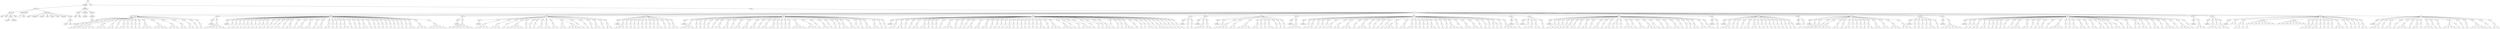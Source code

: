 digraph Tree {
	"t0" [label = "TEI"];
	"t1" [label = "teiHeader"];
	"t2" [label = "fileDesc"];
	"t3" [label = "titleStmt"];
	"t4" [label = "title"];
	"t5" [label = "title"];
	"t6" [label = "author"];
	"t7" [label = "surname"];
	"t8" [label = "forename"];
	"t9" [label = "date"];
	"t10" [label = "publicationStmt"];
	"t11" [label = "p"];
	"t12" [label = "idno"];
	"t13" [label = "sourceDesc"];
	"t14" [label = "genre"];
	"t15" [label = "inspiration"];
	"t16" [label = "structure"];
	"t17" [label = "type"];
	"t18" [label = "periode"];
	"t19" [label = "taille"];
	"t20" [label = "permalien"];
	"t21" [label = "sources"];
	"t22" [label = "source"];
	"t23" [label = "author"];
	"t24" [label = "text"];
	"t25" [label = "profileDesc"];
	"t26" [label = "creation"];
	"t27" [label = "date"];
	"t28" [label = "date"];
	"t29" [label = "langUsage"];
	"t30" [label = "language"];
	"t31" [label = "textClass"];
	"t32" [label = "keywords"];
	"t33" [label = "term"];
	"t34" [label = "text"];
	"t35" [label = "body"];
	"t36" [label = "div1"];
	"t37" [label = "head"];
	"t38" [label = "div2"];
	"t39" [label = "head"];
	"t40" [label = "listPerson"];
	"t41" [label = "sp"];
	"t42" [label = "p"];
	"t43" [label = "s"];
	"t44" [label = "sp"];
	"t45" [label = "p"];
	"t46" [label = "s"];
	"t47" [label = "s"];
	"t48" [label = "sp"];
	"t49" [label = "p"];
	"t50" [label = "s"];
	"t51" [label = "s"];
	"t52" [label = "s"];
	"t53" [label = "s"];
	"t54" [label = "sp"];
	"t55" [label = "p"];
	"t56" [label = "s"];
	"t57" [label = "s"];
	"t58" [label = "s"];
	"t59" [label = "sp"];
	"t60" [label = "p"];
	"t61" [label = "s"];
	"t62" [label = "s"];
	"t63" [label = "sp"];
	"t64" [label = "p"];
	"t65" [label = "s"];
	"t66" [label = "sp"];
	"t67" [label = "p"];
	"t68" [label = "s"];
	"t69" [label = "s"];
	"t70" [label = "sp"];
	"t71" [label = "p"];
	"t72" [label = "s"];
	"t73" [label = "sp"];
	"t74" [label = "p"];
	"t75" [label = "s"];
	"t76" [label = "sp"];
	"t77" [label = "p"];
	"t78" [label = "s"];
	"t79" [label = "sp"];
	"t80" [label = "p"];
	"t81" [label = "s"];
	"t82" [label = "sp"];
	"t83" [label = "p"];
	"t84" [label = "s"];
	"t85" [label = "s"];
	"t86" [label = "s"];
	"t87" [label = "sp"];
	"t88" [label = "p"];
	"t89" [label = "s"];
	"t90" [label = "s"];
	"t91" [label = "s"];
	"t92" [label = "s"];
	"t93" [label = "sp"];
	"t94" [label = "p"];
	"t95" [label = "s"];
	"t96" [label = "s"];
	"t97" [label = "s"];
	"t98" [label = "sp"];
	"t99" [label = "p"];
	"t100" [label = "s"];
	"t101" [label = "s"];
	"t102" [label = "sp"];
	"t103" [label = "p"];
	"t104" [label = "s"];
	"t105" [label = "s"];
	"t106" [label = "sp"];
	"t107" [label = "p"];
	"t108" [label = "s"];
	"t109" [label = "sp"];
	"t110" [label = "p"];
	"t111" [label = "s"];
	"t112" [label = "div2"];
	"t113" [label = "head"];
	"t114" [label = "listPerson"];
	"t115" [label = "sp"];
	"t116" [label = "p"];
	"t117" [label = "s"];
	"t118" [label = "s"];
	"t119" [label = "s"];
	"t120" [label = "s"];
	"t121" [label = "s"];
	"t122" [label = "s"];
	"t123" [label = "div2"];
	"t124" [label = "head"];
	"t125" [label = "listPerson"];
	"t126" [label = "sp"];
	"t127" [label = "p"];
	"t128" [label = "s"];
	"t129" [label = "sp"];
	"t130" [label = "p"];
	"t131" [label = "s"];
	"t132" [label = "sp"];
	"t133" [label = "p"];
	"t134" [label = "s"];
	"t135" [label = "sp"];
	"t136" [label = "p"];
	"t137" [label = "s"];
	"t138" [label = "sp"];
	"t139" [label = "p"];
	"t140" [label = "s"];
	"t141" [label = "sp"];
	"t142" [label = "p"];
	"t143" [label = "s"];
	"t144" [label = "sp"];
	"t145" [label = "p"];
	"t146" [label = "s"];
	"t147" [label = "sp"];
	"t148" [label = "p"];
	"t149" [label = "s"];
	"t150" [label = "sp"];
	"t151" [label = "p"];
	"t152" [label = "s"];
	"t153" [label = "sp"];
	"t154" [label = "p"];
	"t155" [label = "s"];
	"t156" [label = "sp"];
	"t157" [label = "p"];
	"t158" [label = "s"];
	"t159" [label = "sp"];
	"t160" [label = "p"];
	"t161" [label = "s"];
	"t162" [label = "sp"];
	"t163" [label = "p"];
	"t164" [label = "s"];
	"t165" [label = "s"];
	"t166" [label = "sp"];
	"t167" [label = "p"];
	"t168" [label = "s"];
	"t169" [label = "sp"];
	"t170" [label = "p"];
	"t171" [label = "s"];
	"t172" [label = "s"];
	"t173" [label = "sp"];
	"t174" [label = "p"];
	"t175" [label = "s"];
	"t176" [label = "sp"];
	"t177" [label = "p"];
	"t178" [label = "s"];
	"t179" [label = "s"];
	"t180" [label = "sp"];
	"t181" [label = "p"];
	"t182" [label = "s"];
	"t183" [label = "s"];
	"t184" [label = "sp"];
	"t185" [label = "p"];
	"t186" [label = "s"];
	"t187" [label = "sp"];
	"t188" [label = "p"];
	"t189" [label = "s"];
	"t190" [label = "s"];
	"t191" [label = "sp"];
	"t192" [label = "p"];
	"t193" [label = "s"];
	"t194" [label = "s"];
	"t195" [label = "sp"];
	"t196" [label = "p"];
	"t197" [label = "s"];
	"t198" [label = "sp"];
	"t199" [label = "p"];
	"t200" [label = "s"];
	"t201" [label = "sp"];
	"t202" [label = "p"];
	"t203" [label = "s"];
	"t204" [label = "sp"];
	"t205" [label = "p"];
	"t206" [label = "s"];
	"t207" [label = "s"];
	"t208" [label = "sp"];
	"t209" [label = "p"];
	"t210" [label = "s"];
	"t211" [label = "sp"];
	"t212" [label = "p"];
	"t213" [label = "s"];
	"t214" [label = "sp"];
	"t215" [label = "p"];
	"t216" [label = "s"];
	"t217" [label = "sp"];
	"t218" [label = "p"];
	"t219" [label = "s"];
	"t220" [label = "s"];
	"t221" [label = "sp"];
	"t222" [label = "p"];
	"t223" [label = "s"];
	"t224" [label = "sp"];
	"t225" [label = "p"];
	"t226" [label = "s"];
	"t227" [label = "sp"];
	"t228" [label = "p"];
	"t229" [label = "s"];
	"t230" [label = "sp"];
	"t231" [label = "p"];
	"t232" [label = "s"];
	"t233" [label = "sp"];
	"t234" [label = "p"];
	"t235" [label = "s"];
	"t236" [label = "sp"];
	"t237" [label = "p"];
	"t238" [label = "s"];
	"t239" [label = "sp"];
	"t240" [label = "p"];
	"t241" [label = "s"];
	"t242" [label = "sp"];
	"t243" [label = "p"];
	"t244" [label = "s"];
	"t245" [label = "sp"];
	"t246" [label = "p"];
	"t247" [label = "s"];
	"t248" [label = "sp"];
	"t249" [label = "p"];
	"t250" [label = "s"];
	"t251" [label = "sp"];
	"t252" [label = "p"];
	"t253" [label = "s"];
	"t254" [label = "s"];
	"t255" [label = "sp"];
	"t256" [label = "p"];
	"t257" [label = "s"];
	"t258" [label = "s"];
	"t259" [label = "s"];
	"t260" [label = "sp"];
	"t261" [label = "p"];
	"t262" [label = "s"];
	"t263" [label = "s"];
	"t264" [label = "s"];
	"t265" [label = "s"];
	"t266" [label = "s"];
	"t267" [label = "div2"];
	"t268" [label = "head"];
	"t269" [label = "listPerson"];
	"t270" [label = "sp"];
	"t271" [label = "p"];
	"t272" [label = "s"];
	"t273" [label = "s"];
	"t274" [label = "s"];
	"t275" [label = "s"];
	"t276" [label = "s"];
	"t277" [label = "s"];
	"t278" [label = "s"];
	"t279" [label = "div2"];
	"t280" [label = "head"];
	"t281" [label = "listPerson"];
	"t282" [label = "sp"];
	"t283" [label = "p"];
	"t284" [label = "s"];
	"t285" [label = "s"];
	"t286" [label = "s"];
	"t287" [label = "s"];
	"t288" [label = "sp"];
	"t289" [label = "p"];
	"t290" [label = "s"];
	"t291" [label = "s"];
	"t292" [label = "s"];
	"t293" [label = "sp"];
	"t294" [label = "p"];
	"t295" [label = "s"];
	"t296" [label = "sp"];
	"t297" [label = "p"];
	"t298" [label = "s"];
	"t299" [label = "s"];
	"t300" [label = "s"];
	"t301" [label = "s"];
	"t302" [label = "s"];
	"t303" [label = "sp"];
	"t304" [label = "p"];
	"t305" [label = "s"];
	"t306" [label = "sp"];
	"t307" [label = "p"];
	"t308" [label = "s"];
	"t309" [label = "sp"];
	"t310" [label = "p"];
	"t311" [label = "s"];
	"t312" [label = "sp"];
	"t313" [label = "p"];
	"t314" [label = "s"];
	"t315" [label = "s"];
	"t316" [label = "sp"];
	"t317" [label = "p"];
	"t318" [label = "s"];
	"t319" [label = "s"];
	"t320" [label = "sp"];
	"t321" [label = "p"];
	"t322" [label = "s"];
	"t323" [label = "s"];
	"t324" [label = "sp"];
	"t325" [label = "p"];
	"t326" [label = "s"];
	"t327" [label = "s"];
	"t328" [label = "p"];
	"t329" [label = "s"];
	"t330" [label = "s"];
	"t331" [label = "s"];
	"t332" [label = "s"];
	"t333" [label = "sp"];
	"t334" [label = "p"];
	"t335" [label = "s"];
	"t336" [label = "sp"];
	"t337" [label = "p"];
	"t338" [label = "s"];
	"t339" [label = "sp"];
	"t340" [label = "p"];
	"t341" [label = "s"];
	"t342" [label = "sp"];
	"t343" [label = "p"];
	"t344" [label = "s"];
	"t345" [label = "s"];
	"t346" [label = "sp"];
	"t347" [label = "p"];
	"t348" [label = "s"];
	"t349" [label = "sp"];
	"t350" [label = "p"];
	"t351" [label = "s"];
	"t352" [label = "s"];
	"t353" [label = "div2"];
	"t354" [label = "head"];
	"t355" [label = "listPerson"];
	"t356" [label = "sp"];
	"t357" [label = "p"];
	"t358" [label = "s"];
	"t359" [label = "s"];
	"t360" [label = "s"];
	"t361" [label = "sp"];
	"t362" [label = "p"];
	"t363" [label = "s"];
	"t364" [label = "sp"];
	"t365" [label = "p"];
	"t366" [label = "s"];
	"t367" [label = "sp"];
	"t368" [label = "p"];
	"t369" [label = "s"];
	"t370" [label = "sp"];
	"t371" [label = "p"];
	"t372" [label = "s"];
	"t373" [label = "sp"];
	"t374" [label = "p"];
	"t375" [label = "s"];
	"t376" [label = "sp"];
	"t377" [label = "p"];
	"t378" [label = "s"];
	"t379" [label = "sp"];
	"t380" [label = "p"];
	"t381" [label = "s"];
	"t382" [label = "sp"];
	"t383" [label = "p"];
	"t384" [label = "s"];
	"t385" [label = "sp"];
	"t386" [label = "p"];
	"t387" [label = "s"];
	"t388" [label = "s"];
	"t389" [label = "sp"];
	"t390" [label = "p"];
	"t391" [label = "s"];
	"t392" [label = "sp"];
	"t393" [label = "p"];
	"t394" [label = "s"];
	"t395" [label = "sp"];
	"t396" [label = "p"];
	"t397" [label = "s"];
	"t398" [label = "s"];
	"t399" [label = "div2"];
	"t400" [label = "head"];
	"t401" [label = "listPerson"];
	"t402" [label = "sp"];
	"t403" [label = "p"];
	"t404" [label = "s"];
	"t405" [label = "s"];
	"t406" [label = "s"];
	"t407" [label = "s"];
	"t408" [label = "sp"];
	"t409" [label = "p"];
	"t410" [label = "s"];
	"t411" [label = "sp"];
	"t412" [label = "p"];
	"t413" [label = "s"];
	"t414" [label = "sp"];
	"t415" [label = "p"];
	"t416" [label = "s"];
	"t417" [label = "sp"];
	"t418" [label = "p"];
	"t419" [label = "s"];
	"t420" [label = "sp"];
	"t421" [label = "p"];
	"t422" [label = "s"];
	"t423" [label = "sp"];
	"t424" [label = "p"];
	"t425" [label = "s"];
	"t426" [label = "s"];
	"t427" [label = "sp"];
	"t428" [label = "p"];
	"t429" [label = "s"];
	"t430" [label = "s"];
	"t431" [label = "sp"];
	"t432" [label = "p"];
	"t433" [label = "s"];
	"t434" [label = "sp"];
	"t435" [label = "p"];
	"t436" [label = "s"];
	"t437" [label = "s"];
	"t438" [label = "sp"];
	"t439" [label = "p"];
	"t440" [label = "s"];
	"t441" [label = "s"];
	"t442" [label = "sp"];
	"t443" [label = "p"];
	"t444" [label = "s"];
	"t445" [label = "s"];
	"t446" [label = "sp"];
	"t447" [label = "p"];
	"t448" [label = "s"];
	"t449" [label = "sp"];
	"t450" [label = "p"];
	"t451" [label = "s"];
	"t452" [label = "s"];
	"t453" [label = "sp"];
	"t454" [label = "p"];
	"t455" [label = "s"];
	"t456" [label = "s"];
	"t457" [label = "sp"];
	"t458" [label = "p"];
	"t459" [label = "s"];
	"t460" [label = "sp"];
	"t461" [label = "p"];
	"t462" [label = "s"];
	"t463" [label = "sp"];
	"t464" [label = "p"];
	"t465" [label = "s"];
	"t466" [label = "sp"];
	"t467" [label = "p"];
	"t468" [label = "s"];
	"t469" [label = "sp"];
	"t470" [label = "p"];
	"t471" [label = "s"];
	"t472" [label = "s"];
	"t473" [label = "s"];
	"t474" [label = "s"];
	"t475" [label = "sp"];
	"t476" [label = "p"];
	"t477" [label = "s"];
	"t478" [label = "s"];
	"t479" [label = "s"];
	"t480" [label = "sp"];
	"t481" [label = "p"];
	"t482" [label = "s"];
	"t483" [label = "sp"];
	"t484" [label = "p"];
	"t485" [label = "s"];
	"t486" [label = "s"];
	"t487" [label = "sp"];
	"t488" [label = "p"];
	"t489" [label = "s"];
	"t490" [label = "sp"];
	"t491" [label = "p"];
	"t492" [label = "s"];
	"t493" [label = "sp"];
	"t494" [label = "p"];
	"t495" [label = "s"];
	"t496" [label = "sp"];
	"t497" [label = "p"];
	"t498" [label = "s"];
	"t499" [label = "s"];
	"t500" [label = "sp"];
	"t501" [label = "p"];
	"t502" [label = "s"];
	"t503" [label = "s"];
	"t504" [label = "sp"];
	"t505" [label = "p"];
	"t506" [label = "s"];
	"t507" [label = "sp"];
	"t508" [label = "p"];
	"t509" [label = "s"];
	"t510" [label = "sp"];
	"t511" [label = "p"];
	"t512" [label = "s"];
	"t513" [label = "s"];
	"t514" [label = "sp"];
	"t515" [label = "p"];
	"t516" [label = "s"];
	"t517" [label = "s"];
	"t518" [label = "sp"];
	"t519" [label = "p"];
	"t520" [label = "s"];
	"t521" [label = "sp"];
	"t522" [label = "p"];
	"t523" [label = "s"];
	"t524" [label = "div2"];
	"t525" [label = "head"];
	"t526" [label = "listPerson"];
	"t527" [label = "sp"];
	"t528" [label = "p"];
	"t529" [label = "s"];
	"t530" [label = "s"];
	"t531" [label = "sp"];
	"t532" [label = "p"];
	"t533" [label = "s"];
	"t534" [label = "s"];
	"t535" [label = "sp"];
	"t536" [label = "p"];
	"t537" [label = "s"];
	"t538" [label = "sp"];
	"t539" [label = "p"];
	"t540" [label = "s"];
	"t541" [label = "sp"];
	"t542" [label = "p"];
	"t543" [label = "s"];
	"t544" [label = "s"];
	"t545" [label = "sp"];
	"t546" [label = "p"];
	"t547" [label = "s"];
	"t548" [label = "s"];
	"t549" [label = "sp"];
	"t550" [label = "p"];
	"t551" [label = "s"];
	"t552" [label = "sp"];
	"t553" [label = "p"];
	"t554" [label = "s"];
	"t555" [label = "sp"];
	"t556" [label = "p"];
	"t557" [label = "s"];
	"t558" [label = "sp"];
	"t559" [label = "p"];
	"t560" [label = "s"];
	"t561" [label = "sp"];
	"t562" [label = "p"];
	"t563" [label = "s"];
	"t564" [label = "s"];
	"t565" [label = "s"];
	"t566" [label = "sp"];
	"t567" [label = "p"];
	"t568" [label = "s"];
	"t569" [label = "sp"];
	"t570" [label = "p"];
	"t571" [label = "s"];
	"t572" [label = "sp"];
	"t573" [label = "p"];
	"t574" [label = "s"];
	"t575" [label = "sp"];
	"t576" [label = "p"];
	"t577" [label = "s"];
	"t578" [label = "s"];
	"t579" [label = "sp"];
	"t580" [label = "p"];
	"t581" [label = "s"];
	"t582" [label = "s"];
	"t583" [label = "sp"];
	"t584" [label = "p"];
	"t585" [label = "s"];
	"t586" [label = "s"];
	"t587" [label = "sp"];
	"t588" [label = "p"];
	"t589" [label = "s"];
	"t590" [label = "sp"];
	"t591" [label = "p"];
	"t592" [label = "s"];
	"t593" [label = "sp"];
	"t594" [label = "p"];
	"t595" [label = "s"];
	"t596" [label = "sp"];
	"t597" [label = "p"];
	"t598" [label = "s"];
	"t599" [label = "sp"];
	"t600" [label = "p"];
	"t601" [label = "s"];
	"t602" [label = "s"];
	"t603" [label = "sp"];
	"t604" [label = "p"];
	"t605" [label = "s"];
	"t606" [label = "sp"];
	"t607" [label = "p"];
	"t608" [label = "s"];
	"t609" [label = "sp"];
	"t610" [label = "p"];
	"t611" [label = "s"];
	"t612" [label = "sp"];
	"t613" [label = "p"];
	"t614" [label = "s"];
	"t615" [label = "sp"];
	"t616" [label = "p"];
	"t617" [label = "s"];
	"t618" [label = "sp"];
	"t619" [label = "p"];
	"t620" [label = "s"];
	"t621" [label = "sp"];
	"t622" [label = "p"];
	"t623" [label = "s"];
	"t624" [label = "sp"];
	"t625" [label = "p"];
	"t626" [label = "s"];
	"t627" [label = "s"];
	"t628" [label = "sp"];
	"t629" [label = "p"];
	"t630" [label = "s"];
	"t631" [label = "sp"];
	"t632" [label = "p"];
	"t633" [label = "s"];
	"t634" [label = "s"];
	"t635" [label = "s"];
	"t636" [label = "sp"];
	"t637" [label = "p"];
	"t638" [label = "s"];
	"t639" [label = "s"];
	"t640" [label = "s"];
	"t641" [label = "sp"];
	"t642" [label = "p"];
	"t643" [label = "s"];
	"t644" [label = "sp"];
	"t645" [label = "p"];
	"t646" [label = "s"];
	"t647" [label = "sp"];
	"t648" [label = "p"];
	"t649" [label = "s"];
	"t650" [label = "s"];
	"t651" [label = "s"];
	"t652" [label = "sp"];
	"t653" [label = "p"];
	"t654" [label = "s"];
	"t655" [label = "sp"];
	"t656" [label = "p"];
	"t657" [label = "s"];
	"t658" [label = "sp"];
	"t659" [label = "p"];
	"t660" [label = "s"];
	"t661" [label = "sp"];
	"t662" [label = "p"];
	"t663" [label = "s"];
	"t664" [label = "s"];
	"t665" [label = "sp"];
	"t666" [label = "p"];
	"t667" [label = "s"];
	"t668" [label = "sp"];
	"t669" [label = "p"];
	"t670" [label = "s"];
	"t671" [label = "sp"];
	"t672" [label = "p"];
	"t673" [label = "s"];
	"t674" [label = "sp"];
	"t675" [label = "p"];
	"t676" [label = "s"];
	"t677" [label = "s"];
	"t678" [label = "s"];
	"t679" [label = "sp"];
	"t680" [label = "p"];
	"t681" [label = "s"];
	"t682" [label = "sp"];
	"t683" [label = "p"];
	"t684" [label = "s"];
	"t685" [label = "sp"];
	"t686" [label = "p"];
	"t687" [label = "s"];
	"t688" [label = "sp"];
	"t689" [label = "p"];
	"t690" [label = "s"];
	"t691" [label = "s"];
	"t692" [label = "sp"];
	"t693" [label = "p"];
	"t694" [label = "s"];
	"t695" [label = "sp"];
	"t696" [label = "p"];
	"t697" [label = "s"];
	"t698" [label = "s"];
	"t699" [label = "sp"];
	"t700" [label = "p"];
	"t701" [label = "s"];
	"t702" [label = "sp"];
	"t703" [label = "p"];
	"t704" [label = "s"];
	"t705" [label = "sp"];
	"t706" [label = "p"];
	"t707" [label = "s"];
	"t708" [label = "sp"];
	"t709" [label = "p"];
	"t710" [label = "s"];
	"t711" [label = "sp"];
	"t712" [label = "p"];
	"t713" [label = "s"];
	"t714" [label = "div2"];
	"t715" [label = "head"];
	"t716" [label = "listPerson"];
	"t717" [label = "sp"];
	"t718" [label = "p"];
	"t719" [label = "s"];
	"t720" [label = "sp"];
	"t721" [label = "p"];
	"t722" [label = "s"];
	"t723" [label = "div2"];
	"t724" [label = "head"];
	"t725" [label = "listPerson"];
	"t726" [label = "sp"];
	"t727" [label = "p"];
	"t728" [label = "s"];
	"t729" [label = "s"];
	"t730" [label = "s"];
	"t731" [label = "sp"];
	"t732" [label = "p"];
	"t733" [label = "s"];
	"t734" [label = "s"];
	"t735" [label = "div2"];
	"t736" [label = "head"];
	"t737" [label = "listPerson"];
	"t738" [label = "sp"];
	"t739" [label = "p"];
	"t740" [label = "s"];
	"t741" [label = "sp"];
	"t742" [label = "p"];
	"t743" [label = "s"];
	"t744" [label = "s"];
	"t745" [label = "s"];
	"t746" [label = "sp"];
	"t747" [label = "p"];
	"t748" [label = "s"];
	"t749" [label = "s"];
	"t750" [label = "sp"];
	"t751" [label = "p"];
	"t752" [label = "s"];
	"t753" [label = "s"];
	"t754" [label = "s"];
	"t755" [label = "s"];
	"t756" [label = "sp"];
	"t757" [label = "p"];
	"t758" [label = "s"];
	"t759" [label = "s"];
	"t760" [label = "sp"];
	"t761" [label = "p"];
	"t762" [label = "s"];
	"t763" [label = "sp"];
	"t764" [label = "p"];
	"t765" [label = "s"];
	"t766" [label = "sp"];
	"t767" [label = "p"];
	"t768" [label = "s"];
	"t769" [label = "s"];
	"t770" [label = "sp"];
	"t771" [label = "p"];
	"t772" [label = "s"];
	"t773" [label = "sp"];
	"t774" [label = "p"];
	"t775" [label = "s"];
	"t776" [label = "sp"];
	"t777" [label = "p"];
	"t778" [label = "s"];
	"t779" [label = "div2"];
	"t780" [label = "head"];
	"t781" [label = "listPerson"];
	"t782" [label = "sp"];
	"t783" [label = "p"];
	"t784" [label = "s"];
	"t785" [label = "s"];
	"t786" [label = "s"];
	"t787" [label = "s"];
	"t788" [label = "div2"];
	"t789" [label = "head"];
	"t790" [label = "listPerson"];
	"t791" [label = "sp"];
	"t792" [label = "p"];
	"t793" [label = "s"];
	"t794" [label = "sp"];
	"t795" [label = "p"];
	"t796" [label = "s"];
	"t797" [label = "s"];
	"t798" [label = "sp"];
	"t799" [label = "p"];
	"t800" [label = "s"];
	"t801" [label = "sp"];
	"t802" [label = "p"];
	"t803" [label = "s"];
	"t804" [label = "sp"];
	"t805" [label = "p"];
	"t806" [label = "s"];
	"t807" [label = "sp"];
	"t808" [label = "p"];
	"t809" [label = "s"];
	"t810" [label = "s"];
	"t811" [label = "sp"];
	"t812" [label = "p"];
	"t813" [label = "s"];
	"t814" [label = "s"];
	"t815" [label = "sp"];
	"t816" [label = "p"];
	"t817" [label = "s"];
	"t818" [label = "s"];
	"t819" [label = "s"];
	"t820" [label = "sp"];
	"t821" [label = "p"];
	"t822" [label = "s"];
	"t823" [label = "sp"];
	"t824" [label = "p"];
	"t825" [label = "s"];
	"t826" [label = "s"];
	"t827" [label = "s"];
	"t828" [label = "sp"];
	"t829" [label = "p"];
	"t830" [label = "s"];
	"t831" [label = "sp"];
	"t832" [label = "p"];
	"t833" [label = "s"];
	"t834" [label = "sp"];
	"t835" [label = "p"];
	"t836" [label = "s"];
	"t837" [label = "sp"];
	"t838" [label = "p"];
	"t839" [label = "s"];
	"t840" [label = "sp"];
	"t841" [label = "p"];
	"t842" [label = "s"];
	"t843" [label = "s"];
	"t844" [label = "s"];
	"t845" [label = "p"];
	"t846" [label = "s"];
	"t847" [label = "sp"];
	"t848" [label = "p"];
	"t849" [label = "s"];
	"t850" [label = "s"];
	"t851" [label = "sp"];
	"t852" [label = "p"];
	"t853" [label = "s"];
	"t854" [label = "s"];
	"t855" [label = "sp"];
	"t856" [label = "p"];
	"t857" [label = "s"];
	"t858" [label = "sp"];
	"t859" [label = "p"];
	"t860" [label = "s"];
	"t861" [label = "sp"];
	"t862" [label = "p"];
	"t863" [label = "s"];
	"t864" [label = "sp"];
	"t865" [label = "p"];
	"t866" [label = "s"];
	"t867" [label = "sp"];
	"t868" [label = "p"];
	"t869" [label = "s"];
	"t870" [label = "s"];
	"t871" [label = "sp"];
	"t872" [label = "p"];
	"t873" [label = "s"];
	"t874" [label = "sp"];
	"t875" [label = "p"];
	"t876" [label = "s"];
	"t877" [label = "sp"];
	"t878" [label = "p"];
	"t879" [label = "s"];
	"t880" [label = "sp"];
	"t881" [label = "p"];
	"t882" [label = "s"];
	"t883" [label = "s"];
	"t884" [label = "s"];
	"t885" [label = "sp"];
	"t886" [label = "p"];
	"t887" [label = "s"];
	"t888" [label = "sp"];
	"t889" [label = "p"];
	"t890" [label = "s"];
	"t891" [label = "s"];
	"t892" [label = "sp"];
	"t893" [label = "p"];
	"t894" [label = "s"];
	"t895" [label = "s"];
	"t896" [label = "sp"];
	"t897" [label = "p"];
	"t898" [label = "s"];
	"t899" [label = "sp"];
	"t900" [label = "p"];
	"t901" [label = "s"];
	"t902" [label = "sp"];
	"t903" [label = "p"];
	"t904" [label = "s"];
	"t905" [label = "sp"];
	"t906" [label = "p"];
	"t907" [label = "s"];
	"t908" [label = "p"];
	"t909" [label = "s"];
	"t910" [label = "sp"];
	"t911" [label = "p"];
	"t912" [label = "s"];
	"t913" [label = "sp"];
	"t914" [label = "p"];
	"t915" [label = "s"];
	"t916" [label = "s"];
	"t917" [label = "s"];
	"t918" [label = "s"];
	"t919" [label = "div2"];
	"t920" [label = "head"];
	"t921" [label = "listPerson"];
	"t922" [label = "sp"];
	"t923" [label = "p"];
	"t924" [label = "s"];
	"t925" [label = "div2"];
	"t926" [label = "head"];
	"t927" [label = "listPerson"];
	"t928" [label = "sp"];
	"t929" [label = "p"];
	"t930" [label = "s"];
	"t931" [label = "sp"];
	"t932" [label = "p"];
	"t933" [label = "s"];
	"t934" [label = "s"];
	"t935" [label = "sp"];
	"t936" [label = "p"];
	"t937" [label = "s"];
	"t938" [label = "s"];
	"t939" [label = "sp"];
	"t940" [label = "p"];
	"t941" [label = "s"];
	"t942" [label = "div2"];
	"t943" [label = "head"];
	"t944" [label = "listPerson"];
	"t945" [label = "sp"];
	"t946" [label = "p"];
	"t947" [label = "s"];
	"t948" [label = "sp"];
	"t949" [label = "p"];
	"t950" [label = "s"];
	"t951" [label = "sp"];
	"t952" [label = "p"];
	"t953" [label = "s"];
	"t954" [label = "sp"];
	"t955" [label = "p"];
	"t956" [label = "s"];
	"t957" [label = "sp"];
	"t958" [label = "p"];
	"t959" [label = "s"];
	"t960" [label = "s"];
	"t961" [label = "sp"];
	"t962" [label = "p"];
	"t963" [label = "s"];
	"t964" [label = "s"];
	"t965" [label = "sp"];
	"t966" [label = "p"];
	"t967" [label = "s"];
	"t968" [label = "sp"];
	"t969" [label = "p"];
	"t970" [label = "s"];
	"t971" [label = "s"];
	"t972" [label = "sp"];
	"t973" [label = "p"];
	"t974" [label = "s"];
	"t975" [label = "sp"];
	"t976" [label = "p"];
	"t977" [label = "s"];
	"t978" [label = "s"];
	"t979" [label = "sp"];
	"t980" [label = "p"];
	"t981" [label = "s"];
	"t982" [label = "sp"];
	"t983" [label = "p"];
	"t984" [label = "s"];
	"t985" [label = "s"];
	"t986" [label = "sp"];
	"t987" [label = "p"];
	"t988" [label = "s"];
	"t989" [label = "p"];
	"t990" [label = "s"];
	"t991" [label = "sp"];
	"t992" [label = "p"];
	"t993" [label = "s"];
	"t994" [label = "sp"];
	"t995" [label = "p"];
	"t996" [label = "s"];
	"t997" [label = "s"];
	"t998" [label = "s"];
	"t999" [label = "sp"];
	"t1000" [label = "p"];
	"t1001" [label = "s"];
	"t1002" [label = "sp"];
	"t1003" [label = "p"];
	"t1004" [label = "s"];
	"t1005" [label = "s"];
	"t1006" [label = "sp"];
	"t1007" [label = "p"];
	"t1008" [label = "s"];
	"t1009" [label = "s"];
	"t1010" [label = "s"];
	"t1011" [label = "sp"];
	"t1012" [label = "p"];
	"t1013" [label = "s"];
	"t1014" [label = "sp"];
	"t1015" [label = "p"];
	"t1016" [label = "s"];
	"t1017" [label = "sp"];
	"t1018" [label = "p"];
	"t1019" [label = "s"];
	"t1020" [label = "s"];
	"t1021" [label = "sp"];
	"t1022" [label = "p"];
	"t1023" [label = "s"];
	"t1024" [label = "s"];
	"t1025" [label = "sp"];
	"t1026" [label = "p"];
	"t1027" [label = "s"];
	"t1028" [label = "sp"];
	"t1029" [label = "p"];
	"t1030" [label = "s"];
	"t1031" [label = "sp"];
	"t1032" [label = "p"];
	"t1033" [label = "s"];
	"t1034" [label = "sp"];
	"t1035" [label = "p"];
	"t1036" [label = "s"];
	"t1037" [label = "s"];
	"t1038" [label = "sp"];
	"t1039" [label = "p"];
	"t1040" [label = "s"];
	"t1041" [label = "s"];
	"t1042" [label = "sp"];
	"t1043" [label = "p"];
	"t1044" [label = "s"];
	"t1045" [label = "s"];
	"t1046" [label = "div2"];
	"t1047" [label = "head"];
	"t1048" [label = "listPerson"];
	"t1049" [label = "sp"];
	"t1050" [label = "p"];
	"t1051" [label = "s"];
	"t1052" [label = "div2"];
	"t1053" [label = "head"];
	"t1054" [label = "listPerson"];
	"t1055" [label = "sp"];
	"t1056" [label = "p"];
	"t1057" [label = "s"];
	"t1058" [label = "s"];
	"t1059" [label = "s"];
	"t1060" [label = "sp"];
	"t1061" [label = "p"];
	"t1062" [label = "s"];
	"t1063" [label = "sp"];
	"t1064" [label = "p"];
	"t1065" [label = "s"];
	"t1066" [label = "sp"];
	"t1067" [label = "p"];
	"t1068" [label = "s"];
	"t1069" [label = "sp"];
	"t1070" [label = "p"];
	"t1071" [label = "s"];
	"t1072" [label = "s"];
	"t1073" [label = "sp"];
	"t1074" [label = "p"];
	"t1075" [label = "s"];
	"t1076" [label = "s"];
	"t1077" [label = "sp"];
	"t1078" [label = "p"];
	"t1079" [label = "s"];
	"t1080" [label = "sp"];
	"t1081" [label = "p"];
	"t1082" [label = "s"];
	"t1083" [label = "sp"];
	"t1084" [label = "p"];
	"t1085" [label = "s"];
	"t1086" [label = "sp"];
	"t1087" [label = "p"];
	"t1088" [label = "s"];
	"t1089" [label = "sp"];
	"t1090" [label = "p"];
	"t1091" [label = "s"];
	"t1092" [label = "sp"];
	"t1093" [label = "p"];
	"t1094" [label = "s"];
	"t1095" [label = "sp"];
	"t1096" [label = "p"];
	"t1097" [label = "s"];
	"t1098" [label = "sp"];
	"t1099" [label = "p"];
	"t1100" [label = "s"];
	"t1101" [label = "sp"];
	"t1102" [label = "p"];
	"t1103" [label = "s"];
	"t1104" [label = "p"];
	"t1105" [label = "s"];
	"t1106" [label = "div2"];
	"t1107" [label = "head"];
	"t1108" [label = "listPerson"];
	"t1109" [label = "sp"];
	"t1110" [label = "p"];
	"t1111" [label = "s"];
	"t1112" [label = "div2"];
	"t1113" [label = "head"];
	"t1114" [label = "listPerson"];
	"t1115" [label = "sp"];
	"t1116" [label = "p"];
	"t1117" [label = "s"];
	"t1118" [label = "sp"];
	"t1119" [label = "p"];
	"t1120" [label = "s"];
	"t1121" [label = "sp"];
	"t1122" [label = "p"];
	"t1123" [label = "s"];
	"t1124" [label = "s"];
	"t1125" [label = "sp"];
	"t1126" [label = "p"];
	"t1127" [label = "s"];
	"t1128" [label = "s"];
	"t1129" [label = "s"];
	"t1130" [label = "s"];
	"t1131" [label = "sp"];
	"t1132" [label = "p"];
	"t1133" [label = "s"];
	"t1134" [label = "s"];
	"t1135" [label = "sp"];
	"t1136" [label = "p"];
	"t1137" [label = "s"];
	"t1138" [label = "sp"];
	"t1139" [label = "p"];
	"t1140" [label = "s"];
	"t1141" [label = "s"];
	"t1142" [label = "sp"];
	"t1143" [label = "p"];
	"t1144" [label = "s"];
	"t1145" [label = "sp"];
	"t1146" [label = "p"];
	"t1147" [label = "s"];
	"t1148" [label = "sp"];
	"t1149" [label = "p"];
	"t1150" [label = "s"];
	"t1151" [label = "sp"];
	"t1152" [label = "p"];
	"t1153" [label = "s"];
	"t1154" [label = "sp"];
	"t1155" [label = "p"];
	"t1156" [label = "s"];
	"t1157" [label = "s"];
	"t1158" [label = "sp"];
	"t1159" [label = "p"];
	"t1160" [label = "s"];
	"t1161" [label = "s"];
	"t1162" [label = "sp"];
	"t1163" [label = "p"];
	"t1164" [label = "s"];
	"t1165" [label = "s"];
	"t1166" [label = "sp"];
	"t1167" [label = "p"];
	"t1168" [label = "s"];
	"t1169" [label = "s"];
	"t1170" [label = "s"];
	"t1171" [label = "sp"];
	"t1172" [label = "p"];
	"t1173" [label = "s"];
	"t1174" [label = "s"];
	"t1175" [label = "s"];
	"t1176" [label = "div2"];
	"t1177" [label = "head"];
	"t1178" [label = "listPerson"];
	"t1179" [label = "sp"];
	"t1180" [label = "p"];
	"t1181" [label = "s"];
	"t1182" [label = "sp"];
	"t1183" [label = "p"];
	"t1184" [label = "s"];
	"t1185" [label = "sp"];
	"t1186" [label = "p"];
	"t1187" [label = "s"];
	"t1188" [label = "sp"];
	"t1189" [label = "p"];
	"t1190" [label = "s"];
	"t1191" [label = "sp"];
	"t1192" [label = "p"];
	"t1193" [label = "s"];
	"t1194" [label = "s"];
	"t1195" [label = "sp"];
	"t1196" [label = "p"];
	"t1197" [label = "s"];
	"t1198" [label = "div2"];
	"t1199" [label = "head"];
	"t1200" [label = "listPerson"];
	"t1201" [label = "sp"];
	"t1202" [label = "p"];
	"t1203" [label = "s"];
	"t1204" [label = "s"];
	"t1205" [label = "s"];
	"t1206" [label = "s"];
	"t1207" [label = "s"];
	"t1208" [label = "s"];
	"t1209" [label = "div2"];
	"t1210" [label = "head"];
	"t1211" [label = "listPerson"];
	"t1212" [label = "sp"];
	"t1213" [label = "p"];
	"t1214" [label = "s"];
	"t1215" [label = "sp"];
	"t1216" [label = "p"];
	"t1217" [label = "s"];
	"t1218" [label = "sp"];
	"t1219" [label = "p"];
	"t1220" [label = "s"];
	"t1221" [label = "s"];
	"t1222" [label = "sp"];
	"t1223" [label = "p"];
	"t1224" [label = "s"];
	"t1225" [label = "s"];
	"t1226" [label = "sp"];
	"t1227" [label = "p"];
	"t1228" [label = "s"];
	"t1229" [label = "sp"];
	"t1230" [label = "p"];
	"t1231" [label = "s"];
	"t1232" [label = "sp"];
	"t1233" [label = "p"];
	"t1234" [label = "s"];
	"t1235" [label = "sp"];
	"t1236" [label = "p"];
	"t1237" [label = "s"];
	"t1238" [label = "sp"];
	"t1239" [label = "p"];
	"t1240" [label = "s"];
	"t1241" [label = "sp"];
	"t1242" [label = "p"];
	"t1243" [label = "s"];
	"t1244" [label = "sp"];
	"t1245" [label = "p"];
	"t1246" [label = "s"];
	"t1247" [label = "s"];
	"t1248" [label = "s"];
	"t1249" [label = "sp"];
	"t1250" [label = "p"];
	"t1251" [label = "s"];
	"t1252" [label = "s"];
	"t1253" [label = "sp"];
	"t1254" [label = "p"];
	"t1255" [label = "s"];
	"t1256" [label = "sp"];
	"t1257" [label = "p"];
	"t1258" [label = "s"];
	"t1259" [label = "sp"];
	"t1260" [label = "p"];
	"t1261" [label = "s"];
	"t1262" [label = "s"];
	"t1263" [label = "sp"];
	"t1264" [label = "p"];
	"t1265" [label = "s"];
	"t1266" [label = "sp"];
	"t1267" [label = "p"];
	"t1268" [label = "s"];
	"t1269" [label = "s"];
	"t1270" [label = "s"];
	"t1271" [label = "s"];
	"t1272" [label = "sp"];
	"t1273" [label = "p"];
	"t1274" [label = "s"];
	"t1275" [label = "sp"];
	"t1276" [label = "p"];
	"t1277" [label = "s"];
	"t1278" [label = "sp"];
	"t1279" [label = "p"];
	"t1280" [label = "s"];
	"t1281" [label = "s"];
	"t1282" [label = "sp"];
	"t1283" [label = "p"];
	"t1284" [label = "s"];
	"t1285" [label = "s"];
	"t1286" [label = "sp"];
	"t1287" [label = "p"];
	"t1288" [label = "s"];
	"t1289" [label = "sp"];
	"t1290" [label = "p"];
	"t1291" [label = "s"];
	"t1292" [label = "s"];
	"t1293" [label = "sp"];
	"t1294" [label = "p"];
	"t1295" [label = "s"];
	"t1296" [label = "s"];
	"t1297" [label = "sp"];
	"t1298" [label = "p"];
	"t1299" [label = "s"];
	"t1300" [label = "sp"];
	"t1301" [label = "p"];
	"t1302" [label = "s"];
	"t1303" [label = "sp"];
	"t1304" [label = "p"];
	"t1305" [label = "s"];
	"t1306" [label = "s"];
	"t1307" [label = "sp"];
	"t1308" [label = "p"];
	"t1309" [label = "s"];
	"t1310" [label = "sp"];
	"t1311" [label = "p"];
	"t1312" [label = "s"];
	"t1313" [label = "s"];
	"t1314" [label = "sp"];
	"t1315" [label = "p"];
	"t1316" [label = "s"];
	"t1317" [label = "p"];
	"t1318" [label = "s"];
	"t1319" [label = "sp"];
	"t1320" [label = "p"];
	"t1321" [label = "s"];
	"t1322" [label = "s"];
	"t1323" [label = "sp"];
	"t1324" [label = "p"];
	"t1325" [label = "s"];
	"t1326" [label = "sp"];
	"t1327" [label = "p"];
	"t1328" [label = "s"];
	"t1329" [label = "s"];
	"t1330" [label = "sp"];
	"t1331" [label = "p"];
	"t1332" [label = "s"];
	"t1333" [label = "sp"];
	"t1334" [label = "p"];
	"t1335" [label = "s"];
	"t1336" [label = "s"];
	"t1337" [label = "s"];
	"t1338" [label = "sp"];
	"t1339" [label = "p"];
	"t1340" [label = "s"];
	"t1341" [label = "sp"];
	"t1342" [label = "p"];
	"t1343" [label = "s"];
	"t1344" [label = "s"];
	"t1345" [label = "s"];
	"t1346" [label = "sp"];
	"t1347" [label = "p"];
	"t1348" [label = "s"];
	"t1349" [label = "div2"];
	"t1350" [label = "head"];
	"t1351" [label = "listPerson"];
	"t1352" [label = "sp"];
	"t1353" [label = "p"];
	"t1354" [label = "s"];
	"t1355" [label = "s"];
	"t1356" [label = "s"];
	"t1357" [label = "div2"];
	"t1358" [label = "head"];
	"t1359" [label = "listPerson"];
	"t1360" [label = "sp"];
	"t1361" [label = "p"];
	"t1362" [label = "s"];
	"t1363" [label = "s"];
	"t1364" [label = "s"];
	"t1365" [label = "sp"];
	"t1366" [label = "p"];
	"t1367" [label = "s"];
	"t1368" [label = "sp"];
	"t1369" [label = "p"];
	"t1370" [label = "s"];
	"t1371" [label = "s"];
	"t1372" [label = "div2"];
	"t1373" [label = "head"];
	"t1374" [label = "listPerson"];
	"t1375" [label = "sp"];
	"t1376" [label = "l"];
	"t1377" [label = "l"];
	"t1378" [label = "sp"];
	"t1379" [label = "p"];
	"t1380" [label = "s"];
	"t1381" [label = "s"];
	"t1382" [label = "p"];
	"t1383" [label = "s"];
	"t1384" [label = "sp"];
	"t1385" [label = "p"];
	"t1386" [label = "s"];
	"t1387" [label = "l"];
	"t1388" [label = "l"];
	"t1389" [label = "l"];
	"t1390" [label = "l"];
	"t1391" [label = "l"];
	"t1392" [label = "l"];
	"t1393" [label = "l"];
	"t1394" [label = "sp"];
	"t1395" [label = "l"];
	"t1396" [label = "l"];
	"t1397" [label = "l"];
	"t1398" [label = "l"];
	"t1399" [label = "l"];
	"t1400" [label = "l"];
	"t1401" [label = "l"];
	"t1402" [label = "l"];
	"t1403" [label = "sp"];
	"t1404" [label = "p"];
	"t1405" [label = "s"];
	"t1406" [label = "sp"];
	"t1407" [label = "p"];
	"t1408" [label = "s"];
	"t1409" [label = "s"];
	"t1410" [label = "sp"];
	"t1411" [label = "p"];
	"t1412" [label = "s"];
	"t1413" [label = "s"];
	"t1414" [label = "sp"];
	"t1415" [label = "p"];
	"t1416" [label = "s"];
	"t1417" [label = "sp"];
	"t1418" [label = "p"];
	"t1419" [label = "s"];
	"t1420" [label = "sp"];
	"t1421" [label = "p"];
	"t1422" [label = "s"];
	"t1423" [label = "sp"];
	"t1424" [label = "p"];
	"t1425" [label = "s"];
	"t1426" [label = "sp"];
	"t1427" [label = "p"];
	"t1428" [label = "s"];
	"t1429" [label = "s"];
	"t1430" [label = "s"];
	"t1431" [label = "sp"];
	"t1432" [label = "p"];
	"t1433" [label = "s"];
	"t1434" [label = "sp"];
	"t1435" [label = "p"];
	"t1436" [label = "s"];
	"t1437" [label = "sp"];
	"t1438" [label = "p"];
	"t1439" [label = "s"];
	"t1440" [label = "sp"];
	"t1441" [label = "p"];
	"t1442" [label = "s"];
	"t1443" [label = "sp"];
	"t1444" [label = "p"];
	"t1445" [label = "s"];
	"t1446" [label = "s"];
	"t1447" [label = "div2"];
	"t1448" [label = "head"];
	"t1449" [label = "listPerson"];
	"t1450" [label = "sp"];
	"t1451" [label = "p"];
	"t1452" [label = "s"];
	"t1453" [label = "s"];
	"t1454" [label = "s"];
	"t1455" [label = "sp"];
	"t1456" [label = "p"];
	"t1457" [label = "s"];
	"t1458" [label = "sp"];
	"t1459" [label = "p"];
	"t1460" [label = "s"];
	"t1461" [label = "s"];
	"t1462" [label = "sp"];
	"t1463" [label = "p"];
	"t1464" [label = "s"];
	"t1465" [label = "sp"];
	"t1466" [label = "p"];
	"t1467" [label = "s"];
	"t1468" [label = "s"];
	"t1469" [label = "s"];
	"t1470" [label = "sp"];
	"t1471" [label = "p"];
	"t1472" [label = "s"];
	"t1473" [label = "sp"];
	"t1474" [label = "p"];
	"t1475" [label = "s"];
	"t1476" [label = "s"];
	"t1477" [label = "sp"];
	"t1478" [label = "p"];
	"t1479" [label = "s"];
	"t1480" [label = "sp"];
	"t1481" [label = "p"];
	"t1482" [label = "s"];
	"t1483" [label = "s"];
	"t1484" [label = "s"];
	"t1485" [label = "sp"];
	"t1486" [label = "p"];
	"t1487" [label = "s"];
	"t1488" [label = "sp"];
	"t1489" [label = "p"];
	"t1490" [label = "s"];
	"t1491" [label = "sp"];
	"t1492" [label = "p"];
	"t1493" [label = "s"];
	"t1494" [label = "s"];
	"t1495" [label = "s"];
	"t1496" [label = "s"];
	"t1497" [label = "p"];
	"t1498" [label = "s"];
	"t1499" [label = "sp"];
	"t1500" [label = "p"];
	"t1501" [label = "s"];
	"t1502" [label = "sp"];
	"t1503" [label = "p"];
	"t1504" [label = "s"];
	"t1505" [label = "sp"];
	"t1506" [label = "p"];
	"t1507" [label = "s"];
	"t1508" [label = "s"];
	"t1509" [label = "s"];
	"t1510" [label = "s"];
	"t1511" [label = "s"];
	"t1512" [label = "sp"];
	"t1513" [label = "p"];
	"t1514" [label = "s"];
	"t1515" [label = "sp"];
	"t1516" [label = "p"];
	"t1517" [label = "s"];
	"t1518" [label = "s"];
	"t0" -> "t1";
	"t1" -> "t2";
	"t2" -> "t3";
	"t3" -> "t4";
	"t3" -> "t5";
	"t3" -> "t6";
	"t6" -> "t7";
	"t6" -> "t8";
	"t3" -> "t9";
	"t2" -> "t10";
	"t10" -> "t11";
	"t10" -> "t12";
	"t2" -> "t13";
	"t13" -> "t14";
	"t13" -> "t15";
	"t13" -> "t16";
	"t13" -> "t17";
	"t13" -> "t18";
	"t13" -> "t19";
	"t13" -> "t20";
	"t13" -> "t21";
	"t21" -> "t22";
	"t22" -> "t23";
	"t22" -> "t24";
	"t1" -> "t25";
	"t25" -> "t26";
	"t26" -> "t27";
	"t26" -> "t28";
	"t25" -> "t29";
	"t29" -> "t30";
	"t25" -> "t31";
	"t31" -> "t32";
	"t32" -> "t33";
	"t0" -> "t34";
	"t34" -> "t35";
	"t35" -> "t36";
	"t36" -> "t37";
	"t36" -> "t38";
	"t38" -> "t39";
	"t39" -> "t40";
	"t38" -> "t41";
	"t41" -> "t42";
	"t42" -> "t43";
	"t38" -> "t44";
	"t44" -> "t45";
	"t45" -> "t46";
	"t45" -> "t47";
	"t38" -> "t48";
	"t48" -> "t49";
	"t49" -> "t50";
	"t49" -> "t51";
	"t49" -> "t52";
	"t49" -> "t53";
	"t38" -> "t54";
	"t54" -> "t55";
	"t55" -> "t56";
	"t55" -> "t57";
	"t55" -> "t58";
	"t38" -> "t59";
	"t59" -> "t60";
	"t60" -> "t61";
	"t60" -> "t62";
	"t38" -> "t63";
	"t63" -> "t64";
	"t64" -> "t65";
	"t38" -> "t66";
	"t66" -> "t67";
	"t67" -> "t68";
	"t67" -> "t69";
	"t38" -> "t70";
	"t70" -> "t71";
	"t71" -> "t72";
	"t38" -> "t73";
	"t73" -> "t74";
	"t74" -> "t75";
	"t38" -> "t76";
	"t76" -> "t77";
	"t77" -> "t78";
	"t38" -> "t79";
	"t79" -> "t80";
	"t80" -> "t81";
	"t38" -> "t82";
	"t82" -> "t83";
	"t83" -> "t84";
	"t83" -> "t85";
	"t83" -> "t86";
	"t38" -> "t87";
	"t87" -> "t88";
	"t88" -> "t89";
	"t88" -> "t90";
	"t88" -> "t91";
	"t88" -> "t92";
	"t38" -> "t93";
	"t93" -> "t94";
	"t94" -> "t95";
	"t94" -> "t96";
	"t94" -> "t97";
	"t38" -> "t98";
	"t98" -> "t99";
	"t99" -> "t100";
	"t99" -> "t101";
	"t38" -> "t102";
	"t102" -> "t103";
	"t103" -> "t104";
	"t103" -> "t105";
	"t38" -> "t106";
	"t106" -> "t107";
	"t107" -> "t108";
	"t38" -> "t109";
	"t109" -> "t110";
	"t110" -> "t111";
	"t36" -> "t112";
	"t112" -> "t113";
	"t113" -> "t114";
	"t112" -> "t115";
	"t115" -> "t116";
	"t116" -> "t117";
	"t116" -> "t118";
	"t116" -> "t119";
	"t116" -> "t120";
	"t116" -> "t121";
	"t116" -> "t122";
	"t36" -> "t123";
	"t123" -> "t124";
	"t124" -> "t125";
	"t123" -> "t126";
	"t126" -> "t127";
	"t127" -> "t128";
	"t123" -> "t129";
	"t129" -> "t130";
	"t130" -> "t131";
	"t123" -> "t132";
	"t132" -> "t133";
	"t133" -> "t134";
	"t123" -> "t135";
	"t135" -> "t136";
	"t136" -> "t137";
	"t123" -> "t138";
	"t138" -> "t139";
	"t139" -> "t140";
	"t123" -> "t141";
	"t141" -> "t142";
	"t142" -> "t143";
	"t123" -> "t144";
	"t144" -> "t145";
	"t145" -> "t146";
	"t123" -> "t147";
	"t147" -> "t148";
	"t148" -> "t149";
	"t123" -> "t150";
	"t150" -> "t151";
	"t151" -> "t152";
	"t123" -> "t153";
	"t153" -> "t154";
	"t154" -> "t155";
	"t123" -> "t156";
	"t156" -> "t157";
	"t157" -> "t158";
	"t123" -> "t159";
	"t159" -> "t160";
	"t160" -> "t161";
	"t123" -> "t162";
	"t162" -> "t163";
	"t163" -> "t164";
	"t163" -> "t165";
	"t123" -> "t166";
	"t166" -> "t167";
	"t167" -> "t168";
	"t123" -> "t169";
	"t169" -> "t170";
	"t170" -> "t171";
	"t170" -> "t172";
	"t123" -> "t173";
	"t173" -> "t174";
	"t174" -> "t175";
	"t123" -> "t176";
	"t176" -> "t177";
	"t177" -> "t178";
	"t177" -> "t179";
	"t123" -> "t180";
	"t180" -> "t181";
	"t181" -> "t182";
	"t181" -> "t183";
	"t123" -> "t184";
	"t184" -> "t185";
	"t185" -> "t186";
	"t123" -> "t187";
	"t187" -> "t188";
	"t188" -> "t189";
	"t188" -> "t190";
	"t123" -> "t191";
	"t191" -> "t192";
	"t192" -> "t193";
	"t192" -> "t194";
	"t123" -> "t195";
	"t195" -> "t196";
	"t196" -> "t197";
	"t123" -> "t198";
	"t198" -> "t199";
	"t199" -> "t200";
	"t123" -> "t201";
	"t201" -> "t202";
	"t202" -> "t203";
	"t123" -> "t204";
	"t204" -> "t205";
	"t205" -> "t206";
	"t205" -> "t207";
	"t123" -> "t208";
	"t208" -> "t209";
	"t209" -> "t210";
	"t123" -> "t211";
	"t211" -> "t212";
	"t212" -> "t213";
	"t123" -> "t214";
	"t214" -> "t215";
	"t215" -> "t216";
	"t123" -> "t217";
	"t217" -> "t218";
	"t218" -> "t219";
	"t218" -> "t220";
	"t123" -> "t221";
	"t221" -> "t222";
	"t222" -> "t223";
	"t123" -> "t224";
	"t224" -> "t225";
	"t225" -> "t226";
	"t123" -> "t227";
	"t227" -> "t228";
	"t228" -> "t229";
	"t123" -> "t230";
	"t230" -> "t231";
	"t231" -> "t232";
	"t123" -> "t233";
	"t233" -> "t234";
	"t234" -> "t235";
	"t123" -> "t236";
	"t236" -> "t237";
	"t237" -> "t238";
	"t123" -> "t239";
	"t239" -> "t240";
	"t240" -> "t241";
	"t123" -> "t242";
	"t242" -> "t243";
	"t243" -> "t244";
	"t123" -> "t245";
	"t245" -> "t246";
	"t246" -> "t247";
	"t123" -> "t248";
	"t248" -> "t249";
	"t249" -> "t250";
	"t123" -> "t251";
	"t251" -> "t252";
	"t252" -> "t253";
	"t252" -> "t254";
	"t123" -> "t255";
	"t255" -> "t256";
	"t256" -> "t257";
	"t256" -> "t258";
	"t256" -> "t259";
	"t123" -> "t260";
	"t260" -> "t261";
	"t261" -> "t262";
	"t261" -> "t263";
	"t261" -> "t264";
	"t261" -> "t265";
	"t261" -> "t266";
	"t36" -> "t267";
	"t267" -> "t268";
	"t268" -> "t269";
	"t267" -> "t270";
	"t270" -> "t271";
	"t271" -> "t272";
	"t271" -> "t273";
	"t271" -> "t274";
	"t271" -> "t275";
	"t271" -> "t276";
	"t271" -> "t277";
	"t271" -> "t278";
	"t36" -> "t279";
	"t279" -> "t280";
	"t280" -> "t281";
	"t279" -> "t282";
	"t282" -> "t283";
	"t283" -> "t284";
	"t283" -> "t285";
	"t283" -> "t286";
	"t283" -> "t287";
	"t279" -> "t288";
	"t288" -> "t289";
	"t289" -> "t290";
	"t289" -> "t291";
	"t289" -> "t292";
	"t279" -> "t293";
	"t293" -> "t294";
	"t294" -> "t295";
	"t279" -> "t296";
	"t296" -> "t297";
	"t297" -> "t298";
	"t297" -> "t299";
	"t297" -> "t300";
	"t297" -> "t301";
	"t297" -> "t302";
	"t279" -> "t303";
	"t303" -> "t304";
	"t304" -> "t305";
	"t279" -> "t306";
	"t306" -> "t307";
	"t307" -> "t308";
	"t279" -> "t309";
	"t309" -> "t310";
	"t310" -> "t311";
	"t279" -> "t312";
	"t312" -> "t313";
	"t313" -> "t314";
	"t313" -> "t315";
	"t279" -> "t316";
	"t316" -> "t317";
	"t317" -> "t318";
	"t317" -> "t319";
	"t279" -> "t320";
	"t320" -> "t321";
	"t321" -> "t322";
	"t321" -> "t323";
	"t279" -> "t324";
	"t324" -> "t325";
	"t325" -> "t326";
	"t325" -> "t327";
	"t324" -> "t328";
	"t328" -> "t329";
	"t328" -> "t330";
	"t328" -> "t331";
	"t328" -> "t332";
	"t279" -> "t333";
	"t333" -> "t334";
	"t334" -> "t335";
	"t279" -> "t336";
	"t336" -> "t337";
	"t337" -> "t338";
	"t279" -> "t339";
	"t339" -> "t340";
	"t340" -> "t341";
	"t279" -> "t342";
	"t342" -> "t343";
	"t343" -> "t344";
	"t343" -> "t345";
	"t279" -> "t346";
	"t346" -> "t347";
	"t347" -> "t348";
	"t279" -> "t349";
	"t349" -> "t350";
	"t350" -> "t351";
	"t350" -> "t352";
	"t36" -> "t353";
	"t353" -> "t354";
	"t354" -> "t355";
	"t353" -> "t356";
	"t356" -> "t357";
	"t357" -> "t358";
	"t357" -> "t359";
	"t357" -> "t360";
	"t353" -> "t361";
	"t361" -> "t362";
	"t362" -> "t363";
	"t353" -> "t364";
	"t364" -> "t365";
	"t365" -> "t366";
	"t353" -> "t367";
	"t367" -> "t368";
	"t368" -> "t369";
	"t353" -> "t370";
	"t370" -> "t371";
	"t371" -> "t372";
	"t353" -> "t373";
	"t373" -> "t374";
	"t374" -> "t375";
	"t353" -> "t376";
	"t376" -> "t377";
	"t377" -> "t378";
	"t353" -> "t379";
	"t379" -> "t380";
	"t380" -> "t381";
	"t353" -> "t382";
	"t382" -> "t383";
	"t383" -> "t384";
	"t353" -> "t385";
	"t385" -> "t386";
	"t386" -> "t387";
	"t386" -> "t388";
	"t353" -> "t389";
	"t389" -> "t390";
	"t390" -> "t391";
	"t353" -> "t392";
	"t392" -> "t393";
	"t393" -> "t394";
	"t353" -> "t395";
	"t395" -> "t396";
	"t396" -> "t397";
	"t396" -> "t398";
	"t36" -> "t399";
	"t399" -> "t400";
	"t400" -> "t401";
	"t399" -> "t402";
	"t402" -> "t403";
	"t403" -> "t404";
	"t403" -> "t405";
	"t403" -> "t406";
	"t403" -> "t407";
	"t399" -> "t408";
	"t408" -> "t409";
	"t409" -> "t410";
	"t399" -> "t411";
	"t411" -> "t412";
	"t412" -> "t413";
	"t399" -> "t414";
	"t414" -> "t415";
	"t415" -> "t416";
	"t399" -> "t417";
	"t417" -> "t418";
	"t418" -> "t419";
	"t399" -> "t420";
	"t420" -> "t421";
	"t421" -> "t422";
	"t399" -> "t423";
	"t423" -> "t424";
	"t424" -> "t425";
	"t424" -> "t426";
	"t399" -> "t427";
	"t427" -> "t428";
	"t428" -> "t429";
	"t428" -> "t430";
	"t399" -> "t431";
	"t431" -> "t432";
	"t432" -> "t433";
	"t399" -> "t434";
	"t434" -> "t435";
	"t435" -> "t436";
	"t435" -> "t437";
	"t399" -> "t438";
	"t438" -> "t439";
	"t439" -> "t440";
	"t439" -> "t441";
	"t399" -> "t442";
	"t442" -> "t443";
	"t443" -> "t444";
	"t443" -> "t445";
	"t399" -> "t446";
	"t446" -> "t447";
	"t447" -> "t448";
	"t399" -> "t449";
	"t449" -> "t450";
	"t450" -> "t451";
	"t450" -> "t452";
	"t399" -> "t453";
	"t453" -> "t454";
	"t454" -> "t455";
	"t454" -> "t456";
	"t399" -> "t457";
	"t457" -> "t458";
	"t458" -> "t459";
	"t399" -> "t460";
	"t460" -> "t461";
	"t461" -> "t462";
	"t399" -> "t463";
	"t463" -> "t464";
	"t464" -> "t465";
	"t399" -> "t466";
	"t466" -> "t467";
	"t467" -> "t468";
	"t399" -> "t469";
	"t469" -> "t470";
	"t470" -> "t471";
	"t470" -> "t472";
	"t470" -> "t473";
	"t470" -> "t474";
	"t399" -> "t475";
	"t475" -> "t476";
	"t476" -> "t477";
	"t476" -> "t478";
	"t476" -> "t479";
	"t399" -> "t480";
	"t480" -> "t481";
	"t481" -> "t482";
	"t399" -> "t483";
	"t483" -> "t484";
	"t484" -> "t485";
	"t484" -> "t486";
	"t399" -> "t487";
	"t487" -> "t488";
	"t488" -> "t489";
	"t399" -> "t490";
	"t490" -> "t491";
	"t491" -> "t492";
	"t399" -> "t493";
	"t493" -> "t494";
	"t494" -> "t495";
	"t399" -> "t496";
	"t496" -> "t497";
	"t497" -> "t498";
	"t497" -> "t499";
	"t399" -> "t500";
	"t500" -> "t501";
	"t501" -> "t502";
	"t501" -> "t503";
	"t399" -> "t504";
	"t504" -> "t505";
	"t505" -> "t506";
	"t399" -> "t507";
	"t507" -> "t508";
	"t508" -> "t509";
	"t399" -> "t510";
	"t510" -> "t511";
	"t511" -> "t512";
	"t511" -> "t513";
	"t399" -> "t514";
	"t514" -> "t515";
	"t515" -> "t516";
	"t515" -> "t517";
	"t399" -> "t518";
	"t518" -> "t519";
	"t519" -> "t520";
	"t399" -> "t521";
	"t521" -> "t522";
	"t522" -> "t523";
	"t36" -> "t524";
	"t524" -> "t525";
	"t525" -> "t526";
	"t524" -> "t527";
	"t527" -> "t528";
	"t528" -> "t529";
	"t528" -> "t530";
	"t524" -> "t531";
	"t531" -> "t532";
	"t532" -> "t533";
	"t532" -> "t534";
	"t524" -> "t535";
	"t535" -> "t536";
	"t536" -> "t537";
	"t524" -> "t538";
	"t538" -> "t539";
	"t539" -> "t540";
	"t524" -> "t541";
	"t541" -> "t542";
	"t542" -> "t543";
	"t542" -> "t544";
	"t524" -> "t545";
	"t545" -> "t546";
	"t546" -> "t547";
	"t546" -> "t548";
	"t524" -> "t549";
	"t549" -> "t550";
	"t550" -> "t551";
	"t524" -> "t552";
	"t552" -> "t553";
	"t553" -> "t554";
	"t524" -> "t555";
	"t555" -> "t556";
	"t556" -> "t557";
	"t524" -> "t558";
	"t558" -> "t559";
	"t559" -> "t560";
	"t524" -> "t561";
	"t561" -> "t562";
	"t562" -> "t563";
	"t562" -> "t564";
	"t562" -> "t565";
	"t524" -> "t566";
	"t566" -> "t567";
	"t567" -> "t568";
	"t524" -> "t569";
	"t569" -> "t570";
	"t570" -> "t571";
	"t524" -> "t572";
	"t572" -> "t573";
	"t573" -> "t574";
	"t524" -> "t575";
	"t575" -> "t576";
	"t576" -> "t577";
	"t576" -> "t578";
	"t524" -> "t579";
	"t579" -> "t580";
	"t580" -> "t581";
	"t580" -> "t582";
	"t524" -> "t583";
	"t583" -> "t584";
	"t584" -> "t585";
	"t584" -> "t586";
	"t524" -> "t587";
	"t587" -> "t588";
	"t588" -> "t589";
	"t524" -> "t590";
	"t590" -> "t591";
	"t591" -> "t592";
	"t524" -> "t593";
	"t593" -> "t594";
	"t594" -> "t595";
	"t524" -> "t596";
	"t596" -> "t597";
	"t597" -> "t598";
	"t524" -> "t599";
	"t599" -> "t600";
	"t600" -> "t601";
	"t600" -> "t602";
	"t524" -> "t603";
	"t603" -> "t604";
	"t604" -> "t605";
	"t524" -> "t606";
	"t606" -> "t607";
	"t607" -> "t608";
	"t524" -> "t609";
	"t609" -> "t610";
	"t610" -> "t611";
	"t524" -> "t612";
	"t612" -> "t613";
	"t613" -> "t614";
	"t524" -> "t615";
	"t615" -> "t616";
	"t616" -> "t617";
	"t524" -> "t618";
	"t618" -> "t619";
	"t619" -> "t620";
	"t524" -> "t621";
	"t621" -> "t622";
	"t622" -> "t623";
	"t524" -> "t624";
	"t624" -> "t625";
	"t625" -> "t626";
	"t625" -> "t627";
	"t524" -> "t628";
	"t628" -> "t629";
	"t629" -> "t630";
	"t524" -> "t631";
	"t631" -> "t632";
	"t632" -> "t633";
	"t632" -> "t634";
	"t632" -> "t635";
	"t524" -> "t636";
	"t636" -> "t637";
	"t637" -> "t638";
	"t637" -> "t639";
	"t637" -> "t640";
	"t524" -> "t641";
	"t641" -> "t642";
	"t642" -> "t643";
	"t524" -> "t644";
	"t644" -> "t645";
	"t645" -> "t646";
	"t524" -> "t647";
	"t647" -> "t648";
	"t648" -> "t649";
	"t648" -> "t650";
	"t648" -> "t651";
	"t524" -> "t652";
	"t652" -> "t653";
	"t653" -> "t654";
	"t524" -> "t655";
	"t655" -> "t656";
	"t656" -> "t657";
	"t524" -> "t658";
	"t658" -> "t659";
	"t659" -> "t660";
	"t524" -> "t661";
	"t661" -> "t662";
	"t662" -> "t663";
	"t662" -> "t664";
	"t524" -> "t665";
	"t665" -> "t666";
	"t666" -> "t667";
	"t524" -> "t668";
	"t668" -> "t669";
	"t669" -> "t670";
	"t524" -> "t671";
	"t671" -> "t672";
	"t672" -> "t673";
	"t524" -> "t674";
	"t674" -> "t675";
	"t675" -> "t676";
	"t675" -> "t677";
	"t675" -> "t678";
	"t524" -> "t679";
	"t679" -> "t680";
	"t680" -> "t681";
	"t524" -> "t682";
	"t682" -> "t683";
	"t683" -> "t684";
	"t524" -> "t685";
	"t685" -> "t686";
	"t686" -> "t687";
	"t524" -> "t688";
	"t688" -> "t689";
	"t689" -> "t690";
	"t689" -> "t691";
	"t524" -> "t692";
	"t692" -> "t693";
	"t693" -> "t694";
	"t524" -> "t695";
	"t695" -> "t696";
	"t696" -> "t697";
	"t696" -> "t698";
	"t524" -> "t699";
	"t699" -> "t700";
	"t700" -> "t701";
	"t524" -> "t702";
	"t702" -> "t703";
	"t703" -> "t704";
	"t524" -> "t705";
	"t705" -> "t706";
	"t706" -> "t707";
	"t524" -> "t708";
	"t708" -> "t709";
	"t709" -> "t710";
	"t524" -> "t711";
	"t711" -> "t712";
	"t712" -> "t713";
	"t36" -> "t714";
	"t714" -> "t715";
	"t715" -> "t716";
	"t714" -> "t717";
	"t717" -> "t718";
	"t718" -> "t719";
	"t714" -> "t720";
	"t720" -> "t721";
	"t721" -> "t722";
	"t36" -> "t723";
	"t723" -> "t724";
	"t724" -> "t725";
	"t723" -> "t726";
	"t726" -> "t727";
	"t727" -> "t728";
	"t727" -> "t729";
	"t727" -> "t730";
	"t723" -> "t731";
	"t731" -> "t732";
	"t732" -> "t733";
	"t732" -> "t734";
	"t36" -> "t735";
	"t735" -> "t736";
	"t736" -> "t737";
	"t735" -> "t738";
	"t738" -> "t739";
	"t739" -> "t740";
	"t735" -> "t741";
	"t741" -> "t742";
	"t742" -> "t743";
	"t742" -> "t744";
	"t742" -> "t745";
	"t735" -> "t746";
	"t746" -> "t747";
	"t747" -> "t748";
	"t747" -> "t749";
	"t735" -> "t750";
	"t750" -> "t751";
	"t751" -> "t752";
	"t751" -> "t753";
	"t751" -> "t754";
	"t751" -> "t755";
	"t735" -> "t756";
	"t756" -> "t757";
	"t757" -> "t758";
	"t757" -> "t759";
	"t735" -> "t760";
	"t760" -> "t761";
	"t761" -> "t762";
	"t735" -> "t763";
	"t763" -> "t764";
	"t764" -> "t765";
	"t735" -> "t766";
	"t766" -> "t767";
	"t767" -> "t768";
	"t767" -> "t769";
	"t735" -> "t770";
	"t770" -> "t771";
	"t771" -> "t772";
	"t735" -> "t773";
	"t773" -> "t774";
	"t774" -> "t775";
	"t735" -> "t776";
	"t776" -> "t777";
	"t777" -> "t778";
	"t36" -> "t779";
	"t779" -> "t780";
	"t780" -> "t781";
	"t779" -> "t782";
	"t782" -> "t783";
	"t783" -> "t784";
	"t783" -> "t785";
	"t783" -> "t786";
	"t783" -> "t787";
	"t36" -> "t788";
	"t788" -> "t789";
	"t789" -> "t790";
	"t788" -> "t791";
	"t791" -> "t792";
	"t792" -> "t793";
	"t788" -> "t794";
	"t794" -> "t795";
	"t795" -> "t796";
	"t795" -> "t797";
	"t788" -> "t798";
	"t798" -> "t799";
	"t799" -> "t800";
	"t788" -> "t801";
	"t801" -> "t802";
	"t802" -> "t803";
	"t788" -> "t804";
	"t804" -> "t805";
	"t805" -> "t806";
	"t788" -> "t807";
	"t807" -> "t808";
	"t808" -> "t809";
	"t808" -> "t810";
	"t788" -> "t811";
	"t811" -> "t812";
	"t812" -> "t813";
	"t812" -> "t814";
	"t788" -> "t815";
	"t815" -> "t816";
	"t816" -> "t817";
	"t816" -> "t818";
	"t816" -> "t819";
	"t788" -> "t820";
	"t820" -> "t821";
	"t821" -> "t822";
	"t788" -> "t823";
	"t823" -> "t824";
	"t824" -> "t825";
	"t824" -> "t826";
	"t824" -> "t827";
	"t788" -> "t828";
	"t828" -> "t829";
	"t829" -> "t830";
	"t788" -> "t831";
	"t831" -> "t832";
	"t832" -> "t833";
	"t788" -> "t834";
	"t834" -> "t835";
	"t835" -> "t836";
	"t788" -> "t837";
	"t837" -> "t838";
	"t838" -> "t839";
	"t788" -> "t840";
	"t840" -> "t841";
	"t841" -> "t842";
	"t841" -> "t843";
	"t841" -> "t844";
	"t840" -> "t845";
	"t845" -> "t846";
	"t788" -> "t847";
	"t847" -> "t848";
	"t848" -> "t849";
	"t848" -> "t850";
	"t788" -> "t851";
	"t851" -> "t852";
	"t852" -> "t853";
	"t852" -> "t854";
	"t788" -> "t855";
	"t855" -> "t856";
	"t856" -> "t857";
	"t788" -> "t858";
	"t858" -> "t859";
	"t859" -> "t860";
	"t788" -> "t861";
	"t861" -> "t862";
	"t862" -> "t863";
	"t788" -> "t864";
	"t864" -> "t865";
	"t865" -> "t866";
	"t788" -> "t867";
	"t867" -> "t868";
	"t868" -> "t869";
	"t868" -> "t870";
	"t788" -> "t871";
	"t871" -> "t872";
	"t872" -> "t873";
	"t788" -> "t874";
	"t874" -> "t875";
	"t875" -> "t876";
	"t788" -> "t877";
	"t877" -> "t878";
	"t878" -> "t879";
	"t788" -> "t880";
	"t880" -> "t881";
	"t881" -> "t882";
	"t881" -> "t883";
	"t881" -> "t884";
	"t788" -> "t885";
	"t885" -> "t886";
	"t886" -> "t887";
	"t788" -> "t888";
	"t888" -> "t889";
	"t889" -> "t890";
	"t889" -> "t891";
	"t788" -> "t892";
	"t892" -> "t893";
	"t893" -> "t894";
	"t893" -> "t895";
	"t788" -> "t896";
	"t896" -> "t897";
	"t897" -> "t898";
	"t788" -> "t899";
	"t899" -> "t900";
	"t900" -> "t901";
	"t788" -> "t902";
	"t902" -> "t903";
	"t903" -> "t904";
	"t788" -> "t905";
	"t905" -> "t906";
	"t906" -> "t907";
	"t905" -> "t908";
	"t908" -> "t909";
	"t788" -> "t910";
	"t910" -> "t911";
	"t911" -> "t912";
	"t788" -> "t913";
	"t913" -> "t914";
	"t914" -> "t915";
	"t914" -> "t916";
	"t914" -> "t917";
	"t914" -> "t918";
	"t36" -> "t919";
	"t919" -> "t920";
	"t920" -> "t921";
	"t919" -> "t922";
	"t922" -> "t923";
	"t923" -> "t924";
	"t36" -> "t925";
	"t925" -> "t926";
	"t926" -> "t927";
	"t925" -> "t928";
	"t928" -> "t929";
	"t929" -> "t930";
	"t925" -> "t931";
	"t931" -> "t932";
	"t932" -> "t933";
	"t932" -> "t934";
	"t925" -> "t935";
	"t935" -> "t936";
	"t936" -> "t937";
	"t936" -> "t938";
	"t925" -> "t939";
	"t939" -> "t940";
	"t940" -> "t941";
	"t36" -> "t942";
	"t942" -> "t943";
	"t943" -> "t944";
	"t942" -> "t945";
	"t945" -> "t946";
	"t946" -> "t947";
	"t942" -> "t948";
	"t948" -> "t949";
	"t949" -> "t950";
	"t942" -> "t951";
	"t951" -> "t952";
	"t952" -> "t953";
	"t942" -> "t954";
	"t954" -> "t955";
	"t955" -> "t956";
	"t942" -> "t957";
	"t957" -> "t958";
	"t958" -> "t959";
	"t958" -> "t960";
	"t942" -> "t961";
	"t961" -> "t962";
	"t962" -> "t963";
	"t962" -> "t964";
	"t942" -> "t965";
	"t965" -> "t966";
	"t966" -> "t967";
	"t942" -> "t968";
	"t968" -> "t969";
	"t969" -> "t970";
	"t969" -> "t971";
	"t942" -> "t972";
	"t972" -> "t973";
	"t973" -> "t974";
	"t942" -> "t975";
	"t975" -> "t976";
	"t976" -> "t977";
	"t976" -> "t978";
	"t942" -> "t979";
	"t979" -> "t980";
	"t980" -> "t981";
	"t942" -> "t982";
	"t982" -> "t983";
	"t983" -> "t984";
	"t983" -> "t985";
	"t942" -> "t986";
	"t986" -> "t987";
	"t987" -> "t988";
	"t986" -> "t989";
	"t989" -> "t990";
	"t942" -> "t991";
	"t991" -> "t992";
	"t992" -> "t993";
	"t942" -> "t994";
	"t994" -> "t995";
	"t995" -> "t996";
	"t995" -> "t997";
	"t995" -> "t998";
	"t942" -> "t999";
	"t999" -> "t1000";
	"t1000" -> "t1001";
	"t942" -> "t1002";
	"t1002" -> "t1003";
	"t1003" -> "t1004";
	"t1003" -> "t1005";
	"t942" -> "t1006";
	"t1006" -> "t1007";
	"t1007" -> "t1008";
	"t1007" -> "t1009";
	"t1007" -> "t1010";
	"t942" -> "t1011";
	"t1011" -> "t1012";
	"t1012" -> "t1013";
	"t942" -> "t1014";
	"t1014" -> "t1015";
	"t1015" -> "t1016";
	"t942" -> "t1017";
	"t1017" -> "t1018";
	"t1018" -> "t1019";
	"t1018" -> "t1020";
	"t942" -> "t1021";
	"t1021" -> "t1022";
	"t1022" -> "t1023";
	"t1022" -> "t1024";
	"t942" -> "t1025";
	"t1025" -> "t1026";
	"t1026" -> "t1027";
	"t942" -> "t1028";
	"t1028" -> "t1029";
	"t1029" -> "t1030";
	"t942" -> "t1031";
	"t1031" -> "t1032";
	"t1032" -> "t1033";
	"t942" -> "t1034";
	"t1034" -> "t1035";
	"t1035" -> "t1036";
	"t1035" -> "t1037";
	"t942" -> "t1038";
	"t1038" -> "t1039";
	"t1039" -> "t1040";
	"t1039" -> "t1041";
	"t942" -> "t1042";
	"t1042" -> "t1043";
	"t1043" -> "t1044";
	"t1043" -> "t1045";
	"t36" -> "t1046";
	"t1046" -> "t1047";
	"t1047" -> "t1048";
	"t1046" -> "t1049";
	"t1049" -> "t1050";
	"t1050" -> "t1051";
	"t36" -> "t1052";
	"t1052" -> "t1053";
	"t1053" -> "t1054";
	"t1052" -> "t1055";
	"t1055" -> "t1056";
	"t1056" -> "t1057";
	"t1056" -> "t1058";
	"t1056" -> "t1059";
	"t1052" -> "t1060";
	"t1060" -> "t1061";
	"t1061" -> "t1062";
	"t1052" -> "t1063";
	"t1063" -> "t1064";
	"t1064" -> "t1065";
	"t1052" -> "t1066";
	"t1066" -> "t1067";
	"t1067" -> "t1068";
	"t1052" -> "t1069";
	"t1069" -> "t1070";
	"t1070" -> "t1071";
	"t1070" -> "t1072";
	"t1052" -> "t1073";
	"t1073" -> "t1074";
	"t1074" -> "t1075";
	"t1074" -> "t1076";
	"t1052" -> "t1077";
	"t1077" -> "t1078";
	"t1078" -> "t1079";
	"t1052" -> "t1080";
	"t1080" -> "t1081";
	"t1081" -> "t1082";
	"t1052" -> "t1083";
	"t1083" -> "t1084";
	"t1084" -> "t1085";
	"t1052" -> "t1086";
	"t1086" -> "t1087";
	"t1087" -> "t1088";
	"t1052" -> "t1089";
	"t1089" -> "t1090";
	"t1090" -> "t1091";
	"t1052" -> "t1092";
	"t1092" -> "t1093";
	"t1093" -> "t1094";
	"t1052" -> "t1095";
	"t1095" -> "t1096";
	"t1096" -> "t1097";
	"t1052" -> "t1098";
	"t1098" -> "t1099";
	"t1099" -> "t1100";
	"t1052" -> "t1101";
	"t1101" -> "t1102";
	"t1102" -> "t1103";
	"t1101" -> "t1104";
	"t1104" -> "t1105";
	"t36" -> "t1106";
	"t1106" -> "t1107";
	"t1107" -> "t1108";
	"t1106" -> "t1109";
	"t1109" -> "t1110";
	"t1110" -> "t1111";
	"t36" -> "t1112";
	"t1112" -> "t1113";
	"t1113" -> "t1114";
	"t1112" -> "t1115";
	"t1115" -> "t1116";
	"t1116" -> "t1117";
	"t1112" -> "t1118";
	"t1118" -> "t1119";
	"t1119" -> "t1120";
	"t1112" -> "t1121";
	"t1121" -> "t1122";
	"t1122" -> "t1123";
	"t1122" -> "t1124";
	"t1112" -> "t1125";
	"t1125" -> "t1126";
	"t1126" -> "t1127";
	"t1126" -> "t1128";
	"t1126" -> "t1129";
	"t1126" -> "t1130";
	"t1112" -> "t1131";
	"t1131" -> "t1132";
	"t1132" -> "t1133";
	"t1132" -> "t1134";
	"t1112" -> "t1135";
	"t1135" -> "t1136";
	"t1136" -> "t1137";
	"t1112" -> "t1138";
	"t1138" -> "t1139";
	"t1139" -> "t1140";
	"t1139" -> "t1141";
	"t1112" -> "t1142";
	"t1142" -> "t1143";
	"t1143" -> "t1144";
	"t1112" -> "t1145";
	"t1145" -> "t1146";
	"t1146" -> "t1147";
	"t1112" -> "t1148";
	"t1148" -> "t1149";
	"t1149" -> "t1150";
	"t1112" -> "t1151";
	"t1151" -> "t1152";
	"t1152" -> "t1153";
	"t1112" -> "t1154";
	"t1154" -> "t1155";
	"t1155" -> "t1156";
	"t1155" -> "t1157";
	"t1112" -> "t1158";
	"t1158" -> "t1159";
	"t1159" -> "t1160";
	"t1159" -> "t1161";
	"t1112" -> "t1162";
	"t1162" -> "t1163";
	"t1163" -> "t1164";
	"t1163" -> "t1165";
	"t1112" -> "t1166";
	"t1166" -> "t1167";
	"t1167" -> "t1168";
	"t1167" -> "t1169";
	"t1167" -> "t1170";
	"t1112" -> "t1171";
	"t1171" -> "t1172";
	"t1172" -> "t1173";
	"t1172" -> "t1174";
	"t1172" -> "t1175";
	"t36" -> "t1176";
	"t1176" -> "t1177";
	"t1177" -> "t1178";
	"t1176" -> "t1179";
	"t1179" -> "t1180";
	"t1180" -> "t1181";
	"t1176" -> "t1182";
	"t1182" -> "t1183";
	"t1183" -> "t1184";
	"t1176" -> "t1185";
	"t1185" -> "t1186";
	"t1186" -> "t1187";
	"t1176" -> "t1188";
	"t1188" -> "t1189";
	"t1189" -> "t1190";
	"t1176" -> "t1191";
	"t1191" -> "t1192";
	"t1192" -> "t1193";
	"t1192" -> "t1194";
	"t1176" -> "t1195";
	"t1195" -> "t1196";
	"t1196" -> "t1197";
	"t36" -> "t1198";
	"t1198" -> "t1199";
	"t1199" -> "t1200";
	"t1198" -> "t1201";
	"t1201" -> "t1202";
	"t1202" -> "t1203";
	"t1202" -> "t1204";
	"t1202" -> "t1205";
	"t1202" -> "t1206";
	"t1202" -> "t1207";
	"t1202" -> "t1208";
	"t36" -> "t1209";
	"t1209" -> "t1210";
	"t1210" -> "t1211";
	"t1209" -> "t1212";
	"t1212" -> "t1213";
	"t1213" -> "t1214";
	"t1209" -> "t1215";
	"t1215" -> "t1216";
	"t1216" -> "t1217";
	"t1209" -> "t1218";
	"t1218" -> "t1219";
	"t1219" -> "t1220";
	"t1219" -> "t1221";
	"t1209" -> "t1222";
	"t1222" -> "t1223";
	"t1223" -> "t1224";
	"t1223" -> "t1225";
	"t1209" -> "t1226";
	"t1226" -> "t1227";
	"t1227" -> "t1228";
	"t1209" -> "t1229";
	"t1229" -> "t1230";
	"t1230" -> "t1231";
	"t1209" -> "t1232";
	"t1232" -> "t1233";
	"t1233" -> "t1234";
	"t1209" -> "t1235";
	"t1235" -> "t1236";
	"t1236" -> "t1237";
	"t1209" -> "t1238";
	"t1238" -> "t1239";
	"t1239" -> "t1240";
	"t1209" -> "t1241";
	"t1241" -> "t1242";
	"t1242" -> "t1243";
	"t1209" -> "t1244";
	"t1244" -> "t1245";
	"t1245" -> "t1246";
	"t1245" -> "t1247";
	"t1245" -> "t1248";
	"t1209" -> "t1249";
	"t1249" -> "t1250";
	"t1250" -> "t1251";
	"t1250" -> "t1252";
	"t1209" -> "t1253";
	"t1253" -> "t1254";
	"t1254" -> "t1255";
	"t1209" -> "t1256";
	"t1256" -> "t1257";
	"t1257" -> "t1258";
	"t1209" -> "t1259";
	"t1259" -> "t1260";
	"t1260" -> "t1261";
	"t1260" -> "t1262";
	"t1209" -> "t1263";
	"t1263" -> "t1264";
	"t1264" -> "t1265";
	"t1209" -> "t1266";
	"t1266" -> "t1267";
	"t1267" -> "t1268";
	"t1267" -> "t1269";
	"t1267" -> "t1270";
	"t1267" -> "t1271";
	"t1209" -> "t1272";
	"t1272" -> "t1273";
	"t1273" -> "t1274";
	"t1209" -> "t1275";
	"t1275" -> "t1276";
	"t1276" -> "t1277";
	"t1209" -> "t1278";
	"t1278" -> "t1279";
	"t1279" -> "t1280";
	"t1279" -> "t1281";
	"t1209" -> "t1282";
	"t1282" -> "t1283";
	"t1283" -> "t1284";
	"t1283" -> "t1285";
	"t1209" -> "t1286";
	"t1286" -> "t1287";
	"t1287" -> "t1288";
	"t1209" -> "t1289";
	"t1289" -> "t1290";
	"t1290" -> "t1291";
	"t1290" -> "t1292";
	"t1209" -> "t1293";
	"t1293" -> "t1294";
	"t1294" -> "t1295";
	"t1294" -> "t1296";
	"t1209" -> "t1297";
	"t1297" -> "t1298";
	"t1298" -> "t1299";
	"t1209" -> "t1300";
	"t1300" -> "t1301";
	"t1301" -> "t1302";
	"t1209" -> "t1303";
	"t1303" -> "t1304";
	"t1304" -> "t1305";
	"t1304" -> "t1306";
	"t1209" -> "t1307";
	"t1307" -> "t1308";
	"t1308" -> "t1309";
	"t1209" -> "t1310";
	"t1310" -> "t1311";
	"t1311" -> "t1312";
	"t1311" -> "t1313";
	"t1209" -> "t1314";
	"t1314" -> "t1315";
	"t1315" -> "t1316";
	"t1314" -> "t1317";
	"t1317" -> "t1318";
	"t1209" -> "t1319";
	"t1319" -> "t1320";
	"t1320" -> "t1321";
	"t1320" -> "t1322";
	"t1209" -> "t1323";
	"t1323" -> "t1324";
	"t1324" -> "t1325";
	"t1209" -> "t1326";
	"t1326" -> "t1327";
	"t1327" -> "t1328";
	"t1327" -> "t1329";
	"t1209" -> "t1330";
	"t1330" -> "t1331";
	"t1331" -> "t1332";
	"t1209" -> "t1333";
	"t1333" -> "t1334";
	"t1334" -> "t1335";
	"t1334" -> "t1336";
	"t1334" -> "t1337";
	"t1209" -> "t1338";
	"t1338" -> "t1339";
	"t1339" -> "t1340";
	"t1209" -> "t1341";
	"t1341" -> "t1342";
	"t1342" -> "t1343";
	"t1342" -> "t1344";
	"t1342" -> "t1345";
	"t1209" -> "t1346";
	"t1346" -> "t1347";
	"t1347" -> "t1348";
	"t36" -> "t1349";
	"t1349" -> "t1350";
	"t1350" -> "t1351";
	"t1349" -> "t1352";
	"t1352" -> "t1353";
	"t1353" -> "t1354";
	"t1353" -> "t1355";
	"t1353" -> "t1356";
	"t36" -> "t1357";
	"t1357" -> "t1358";
	"t1358" -> "t1359";
	"t1357" -> "t1360";
	"t1360" -> "t1361";
	"t1361" -> "t1362";
	"t1361" -> "t1363";
	"t1361" -> "t1364";
	"t1357" -> "t1365";
	"t1365" -> "t1366";
	"t1366" -> "t1367";
	"t1357" -> "t1368";
	"t1368" -> "t1369";
	"t1369" -> "t1370";
	"t1369" -> "t1371";
	"t36" -> "t1372";
	"t1372" -> "t1373";
	"t1373" -> "t1374";
	"t1372" -> "t1375";
	"t1375" -> "t1376";
	"t1375" -> "t1377";
	"t1372" -> "t1378";
	"t1378" -> "t1379";
	"t1379" -> "t1380";
	"t1379" -> "t1381";
	"t1378" -> "t1382";
	"t1382" -> "t1383";
	"t1372" -> "t1384";
	"t1384" -> "t1385";
	"t1385" -> "t1386";
	"t1384" -> "t1387";
	"t1384" -> "t1388";
	"t1384" -> "t1389";
	"t1384" -> "t1390";
	"t1384" -> "t1391";
	"t1384" -> "t1392";
	"t1384" -> "t1393";
	"t1372" -> "t1394";
	"t1394" -> "t1395";
	"t1394" -> "t1396";
	"t1394" -> "t1397";
	"t1394" -> "t1398";
	"t1394" -> "t1399";
	"t1394" -> "t1400";
	"t1394" -> "t1401";
	"t1394" -> "t1402";
	"t1372" -> "t1403";
	"t1403" -> "t1404";
	"t1404" -> "t1405";
	"t1372" -> "t1406";
	"t1406" -> "t1407";
	"t1407" -> "t1408";
	"t1407" -> "t1409";
	"t1372" -> "t1410";
	"t1410" -> "t1411";
	"t1411" -> "t1412";
	"t1411" -> "t1413";
	"t1372" -> "t1414";
	"t1414" -> "t1415";
	"t1415" -> "t1416";
	"t1372" -> "t1417";
	"t1417" -> "t1418";
	"t1418" -> "t1419";
	"t1372" -> "t1420";
	"t1420" -> "t1421";
	"t1421" -> "t1422";
	"t1372" -> "t1423";
	"t1423" -> "t1424";
	"t1424" -> "t1425";
	"t1372" -> "t1426";
	"t1426" -> "t1427";
	"t1427" -> "t1428";
	"t1427" -> "t1429";
	"t1427" -> "t1430";
	"t1372" -> "t1431";
	"t1431" -> "t1432";
	"t1432" -> "t1433";
	"t1372" -> "t1434";
	"t1434" -> "t1435";
	"t1435" -> "t1436";
	"t1372" -> "t1437";
	"t1437" -> "t1438";
	"t1438" -> "t1439";
	"t1372" -> "t1440";
	"t1440" -> "t1441";
	"t1441" -> "t1442";
	"t1372" -> "t1443";
	"t1443" -> "t1444";
	"t1444" -> "t1445";
	"t1444" -> "t1446";
	"t36" -> "t1447";
	"t1447" -> "t1448";
	"t1448" -> "t1449";
	"t1447" -> "t1450";
	"t1450" -> "t1451";
	"t1451" -> "t1452";
	"t1451" -> "t1453";
	"t1451" -> "t1454";
	"t1447" -> "t1455";
	"t1455" -> "t1456";
	"t1456" -> "t1457";
	"t1447" -> "t1458";
	"t1458" -> "t1459";
	"t1459" -> "t1460";
	"t1459" -> "t1461";
	"t1447" -> "t1462";
	"t1462" -> "t1463";
	"t1463" -> "t1464";
	"t1447" -> "t1465";
	"t1465" -> "t1466";
	"t1466" -> "t1467";
	"t1466" -> "t1468";
	"t1466" -> "t1469";
	"t1447" -> "t1470";
	"t1470" -> "t1471";
	"t1471" -> "t1472";
	"t1447" -> "t1473";
	"t1473" -> "t1474";
	"t1474" -> "t1475";
	"t1474" -> "t1476";
	"t1447" -> "t1477";
	"t1477" -> "t1478";
	"t1478" -> "t1479";
	"t1447" -> "t1480";
	"t1480" -> "t1481";
	"t1481" -> "t1482";
	"t1481" -> "t1483";
	"t1481" -> "t1484";
	"t1447" -> "t1485";
	"t1485" -> "t1486";
	"t1486" -> "t1487";
	"t1447" -> "t1488";
	"t1488" -> "t1489";
	"t1489" -> "t1490";
	"t1447" -> "t1491";
	"t1491" -> "t1492";
	"t1492" -> "t1493";
	"t1492" -> "t1494";
	"t1492" -> "t1495";
	"t1492" -> "t1496";
	"t1491" -> "t1497";
	"t1497" -> "t1498";
	"t1447" -> "t1499";
	"t1499" -> "t1500";
	"t1500" -> "t1501";
	"t1447" -> "t1502";
	"t1502" -> "t1503";
	"t1503" -> "t1504";
	"t1447" -> "t1505";
	"t1505" -> "t1506";
	"t1506" -> "t1507";
	"t1506" -> "t1508";
	"t1506" -> "t1509";
	"t1506" -> "t1510";
	"t1506" -> "t1511";
	"t1447" -> "t1512";
	"t1512" -> "t1513";
	"t1513" -> "t1514";
	"t1447" -> "t1515";
	"t1515" -> "t1516";
	"t1516" -> "t1517";
	"t1516" -> "t1518";
}
